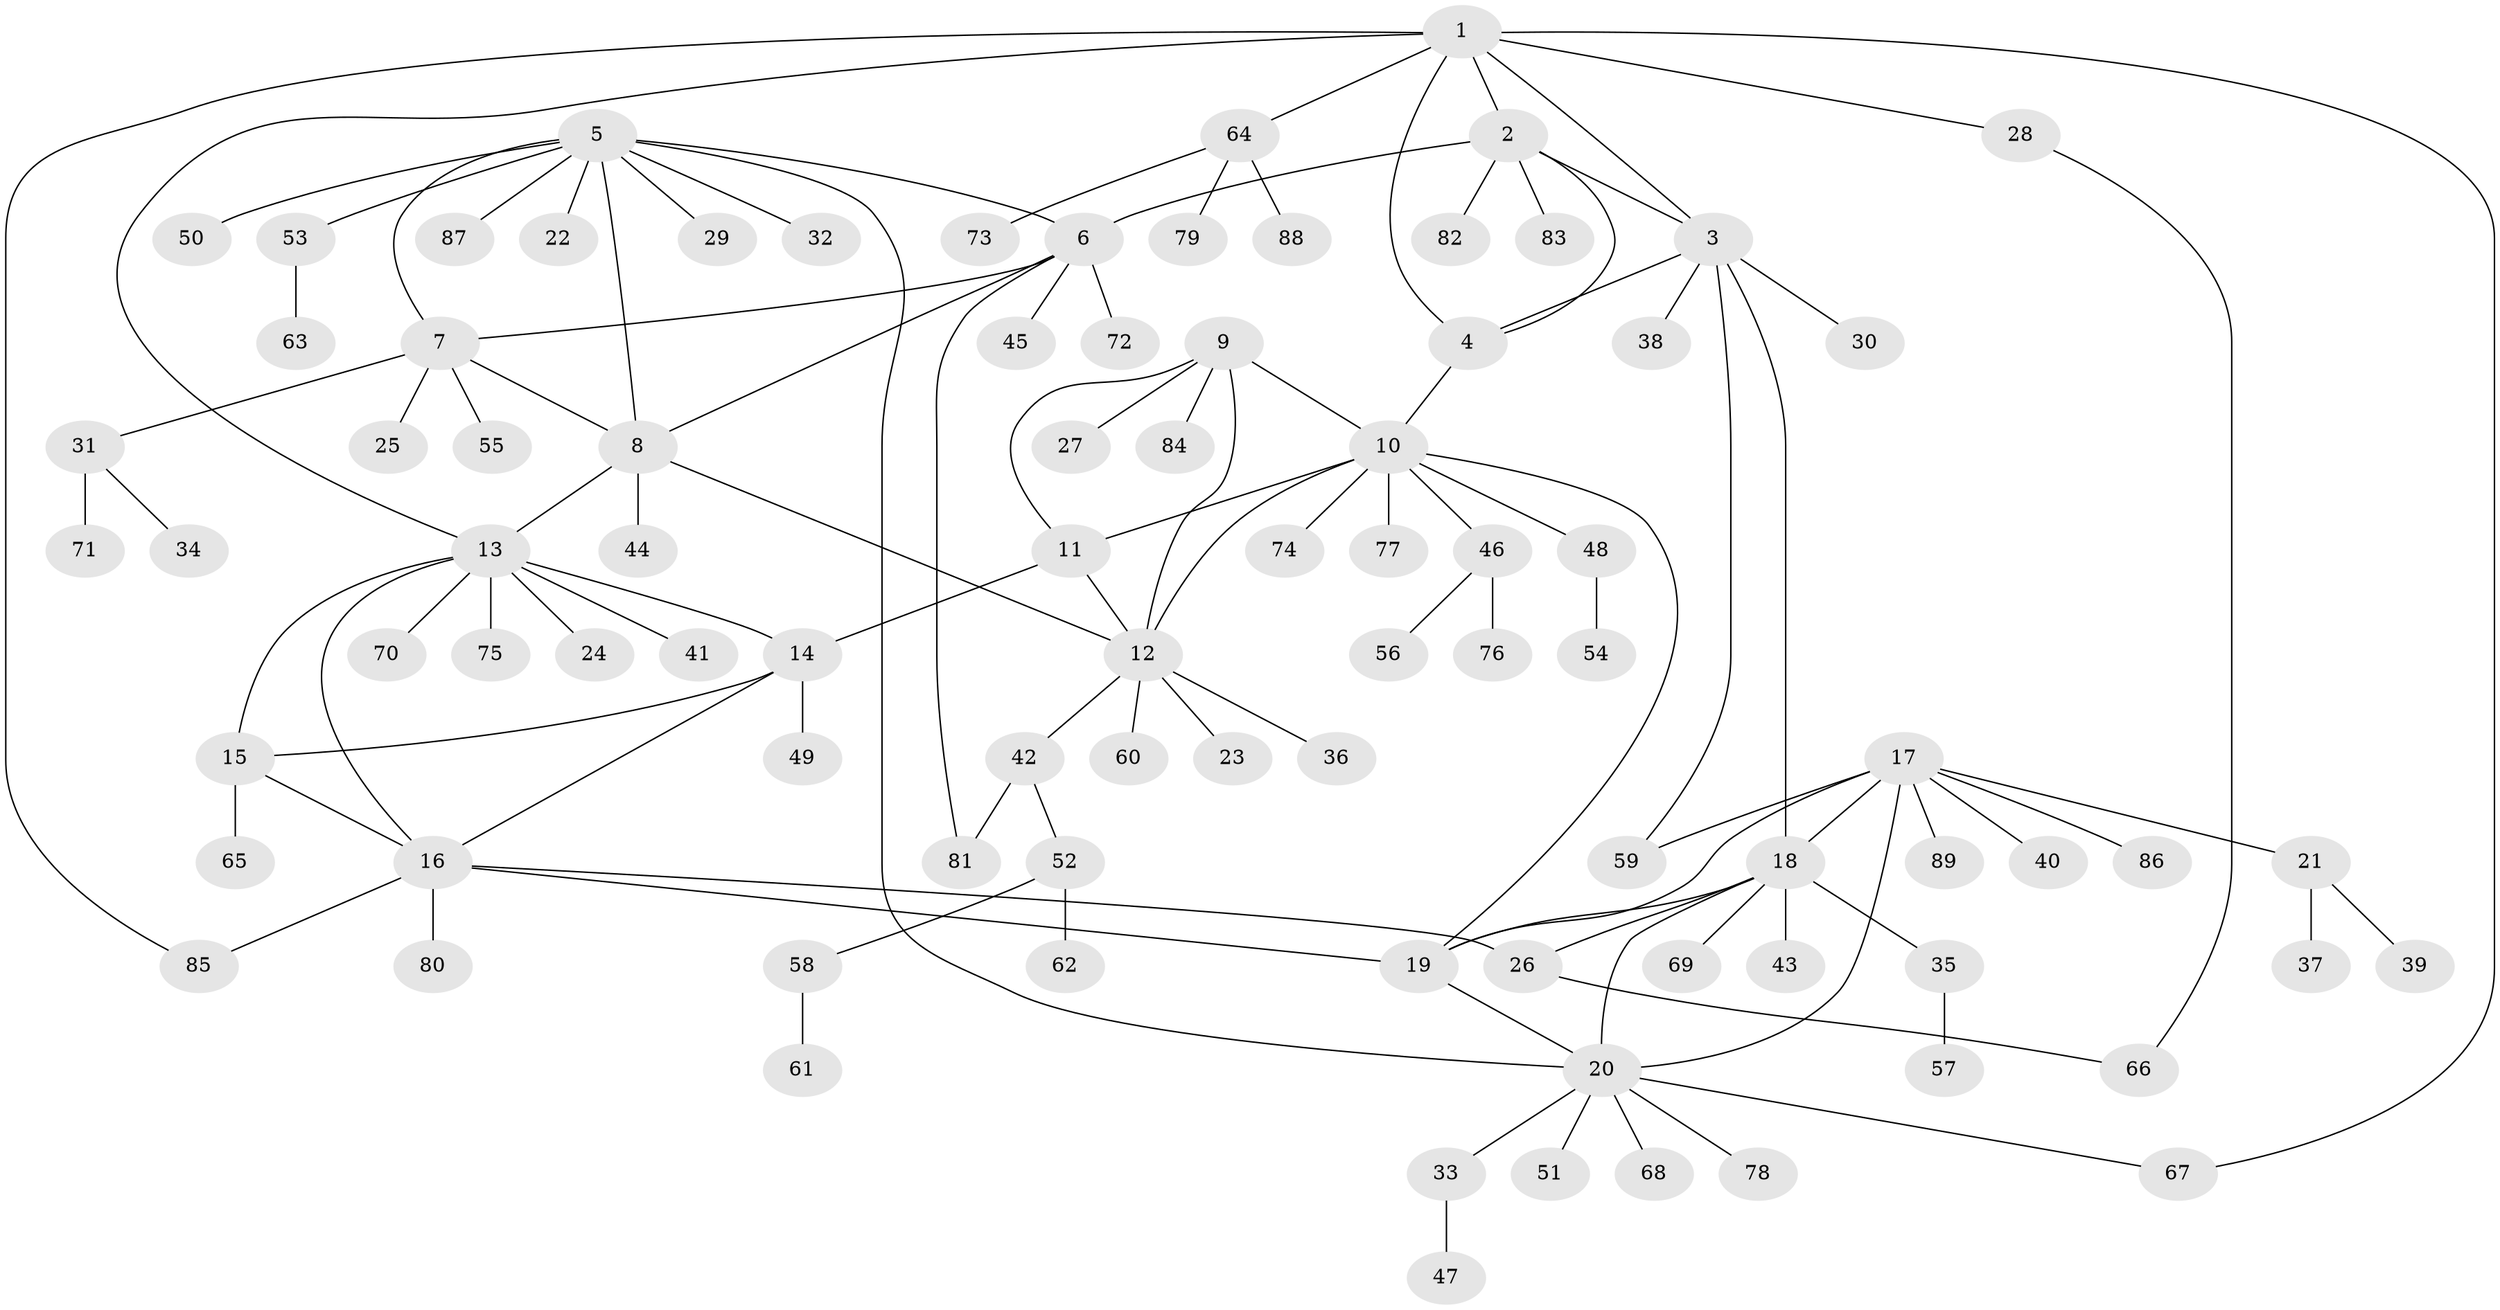 // coarse degree distribution, {7: 0.046153846153846156, 4: 0.09230769230769231, 8: 0.046153846153846156, 9: 0.015384615384615385, 11: 0.015384615384615385, 6: 0.015384615384615385, 12: 0.015384615384615385, 2: 0.09230769230769231, 1: 0.6, 3: 0.06153846153846154}
// Generated by graph-tools (version 1.1) at 2025/24/03/03/25 07:24:17]
// undirected, 89 vertices, 115 edges
graph export_dot {
graph [start="1"]
  node [color=gray90,style=filled];
  1;
  2;
  3;
  4;
  5;
  6;
  7;
  8;
  9;
  10;
  11;
  12;
  13;
  14;
  15;
  16;
  17;
  18;
  19;
  20;
  21;
  22;
  23;
  24;
  25;
  26;
  27;
  28;
  29;
  30;
  31;
  32;
  33;
  34;
  35;
  36;
  37;
  38;
  39;
  40;
  41;
  42;
  43;
  44;
  45;
  46;
  47;
  48;
  49;
  50;
  51;
  52;
  53;
  54;
  55;
  56;
  57;
  58;
  59;
  60;
  61;
  62;
  63;
  64;
  65;
  66;
  67;
  68;
  69;
  70;
  71;
  72;
  73;
  74;
  75;
  76;
  77;
  78;
  79;
  80;
  81;
  82;
  83;
  84;
  85;
  86;
  87;
  88;
  89;
  1 -- 2;
  1 -- 3;
  1 -- 4;
  1 -- 13;
  1 -- 28;
  1 -- 64;
  1 -- 67;
  1 -- 85;
  2 -- 3;
  2 -- 4;
  2 -- 6;
  2 -- 82;
  2 -- 83;
  3 -- 4;
  3 -- 18;
  3 -- 30;
  3 -- 38;
  3 -- 59;
  4 -- 10;
  5 -- 6;
  5 -- 7;
  5 -- 8;
  5 -- 20;
  5 -- 22;
  5 -- 29;
  5 -- 32;
  5 -- 50;
  5 -- 53;
  5 -- 87;
  6 -- 7;
  6 -- 8;
  6 -- 45;
  6 -- 72;
  6 -- 81;
  7 -- 8;
  7 -- 25;
  7 -- 31;
  7 -- 55;
  8 -- 12;
  8 -- 13;
  8 -- 44;
  9 -- 10;
  9 -- 11;
  9 -- 12;
  9 -- 27;
  9 -- 84;
  10 -- 11;
  10 -- 12;
  10 -- 19;
  10 -- 46;
  10 -- 48;
  10 -- 74;
  10 -- 77;
  11 -- 12;
  11 -- 14;
  12 -- 23;
  12 -- 36;
  12 -- 42;
  12 -- 60;
  13 -- 14;
  13 -- 15;
  13 -- 16;
  13 -- 24;
  13 -- 41;
  13 -- 70;
  13 -- 75;
  14 -- 15;
  14 -- 16;
  14 -- 49;
  15 -- 16;
  15 -- 65;
  16 -- 19;
  16 -- 26;
  16 -- 80;
  16 -- 85;
  17 -- 18;
  17 -- 19;
  17 -- 20;
  17 -- 21;
  17 -- 40;
  17 -- 59;
  17 -- 86;
  17 -- 89;
  18 -- 19;
  18 -- 20;
  18 -- 26;
  18 -- 35;
  18 -- 43;
  18 -- 69;
  19 -- 20;
  20 -- 33;
  20 -- 51;
  20 -- 67;
  20 -- 68;
  20 -- 78;
  21 -- 37;
  21 -- 39;
  26 -- 66;
  28 -- 66;
  31 -- 34;
  31 -- 71;
  33 -- 47;
  35 -- 57;
  42 -- 52;
  42 -- 81;
  46 -- 56;
  46 -- 76;
  48 -- 54;
  52 -- 58;
  52 -- 62;
  53 -- 63;
  58 -- 61;
  64 -- 73;
  64 -- 79;
  64 -- 88;
}

